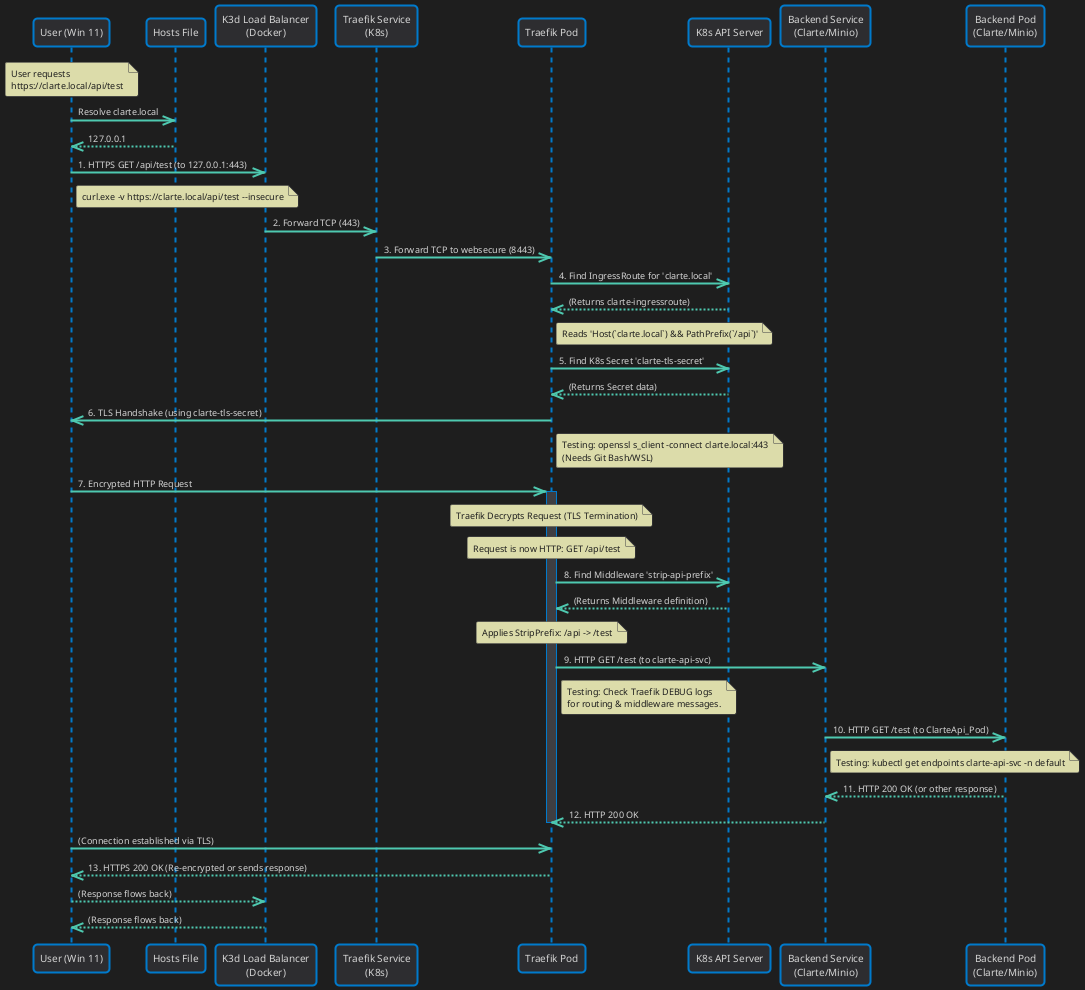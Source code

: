 @startuml
<style>
' Professional Dark Theme Configuration - Pure CSS Style
!$color_bg = "#1e1e1e"
!$color_bg_light = "#2d2d30"
!$color_bg_lighter = "#3e3e42"
!$color_fg = "#d4d4d4"
!$color_fg_muted = "#969696"
!$color_primary = "#007acc"
!$color_primary_light = "#1f9cf0"
!$color_success = "#4ec9b0"
!$color_warning = "#dcdcaa"
!$color_error = "#f44747"
!$color_accent = "#c586c0"

' Root document styling
document {
  BackGroundColor: $color_bg;
  FontColor: $color_fg;
  FontName: "Segoe UI", -apple-system, BlinkMacSystemFont, Roboto, "Helvetica Neue", Arial, sans-serif;
  FontSize: 11;
}

' Sequence diagram specific styling
sequenceDiagram {
  ' Participants
  participant {
    LineColor: $color_primary;
    BackGroundColor: $color_bg_light;
    LineThickness: 2;
    FontColor: $color_fg;
    FontSize: 10;
    RoundCorner: 8;
    Padding: 8;
  }
 
  ' Lifelines
  lifeline {
    BackGroundColor: $color_bg_lighter;  
    LineColor: $color_primary;          
    LineThickness: 2;            
  }
 
  ' Messages/Arrows
  arrow {
    LineColor: $color_success;
    FontColor: $color_fg;
    FontSize: 9;
    LineThickness: 2;
  }
 
  ' Notes
  note {
    BackGroundColor: $color_warning;
    LineColor: $color_bg_lighter;
    FontColor: $color_bg;
    FontSize: 9;
    RoundCorner: 4;
    Padding: 6;
  }
 
  ' Groups/Alt blocks
  group {
    BackGroundColor: $color_bg_light;
    LineColor: $color_accent;
    FontColor: $color_fg;
    FontSize: 10;
    LineThickness: 1;
  }
 
  ' Separators
  separator {
    LineColor: $color_fg_muted;
    BackGroundColor: $color_bg_light;
    FontColor: $color_fg;
    FontSize: 11;
    FontStyle: bold;
  }
}
</style>

participant Win11 as "User (Win 11)"
participant HostsFile as "Hosts File"
participant K3d_LB as "K3d Load Balancer\n(Docker)"
participant Traefik_Svc as "Traefik Service\n(K8s)"
participant Traefik_Pod as "Traefik Pod"
participant K8s_API as "K8s API Server"
participant Backend_Svc as "Backend Service\n(Clarte/Minio)"
participant Backend_Pod as "Backend Pod\n(Clarte/Minio)"

note over Win11: User requests\nhttps://clarte.local/api/test

Win11 ->> HostsFile: Resolve clarte.local
HostsFile -->> Win11: 127.0.0.1

Win11 ->> K3d_LB: 1. HTTPS GET /api/test (to 127.0.0.1:443)
note right of Win11: curl.exe -v https://clarte.local/api/test --insecure

K3d_LB ->> Traefik_Svc: 2. Forward TCP (443)
Traefik_Svc ->> Traefik_Pod: 3. Forward TCP to websecure (8443)

Traefik_Pod ->> K8s_API: 4. Find IngressRoute for 'clarte.local'
K8s_API -->> Traefik_Pod: (Returns clarte-ingressroute)
note right of Traefik_Pod: Reads 'Host(`clarte.local`) && PathPrefix(`/api`)'

Traefik_Pod ->> K8s_API: 5. Find K8s Secret 'clarte-tls-secret'
K8s_API -->> Traefik_Pod: (Returns Secret data)

Traefik_Pod ->> Win11: 6. TLS Handshake (using clarte-tls-secret)
note right of Traefik_Pod: Testing: openssl s_client -connect clarte.local:443\n(Needs Git Bash/WSL)

Win11 ->> Traefik_Pod: 7. Encrypted HTTP Request

activate Traefik_Pod
note over Traefik_Pod: Traefik Decrypts Request (TLS Termination)
note over Traefik_Pod: Request is now HTTP: GET /api/test

Traefik_Pod ->> K8s_API: 8. Find Middleware 'strip-api-prefix'
K8s_API -->> Traefik_Pod: (Returns Middleware definition)
note over Traefik_Pod: Applies StripPrefix: /api -> /test

Traefik_Pod ->> Backend_Svc: 9. HTTP GET /test (to clarte-api-svc)
note right of Traefik_Pod: Testing: Check Traefik DEBUG logs\nfor routing & middleware messages.

Backend_Svc ->> Backend_Pod: 10. HTTP GET /test (to ClarteApi_Pod)
note right of Backend_Svc: Testing: kubectl get endpoints clarte-api-svc -n default

Backend_Pod -->> Backend_Svc: 11. HTTP 200 OK (or other response)
Backend_Svc -->> Traefik_Pod: 12. HTTP 200 OK
deactivate Traefik_Pod

Win11 ->> Traefik_Pod: (Connection established via TLS)
Traefik_Pod -->> Win11: 13. HTTPS 200 OK (Re-encrypted or sends response)
Win11 -->> K3d_LB: (Response flows back)
K3d_LB -->> Win11: (Response flows back)

@enduml
